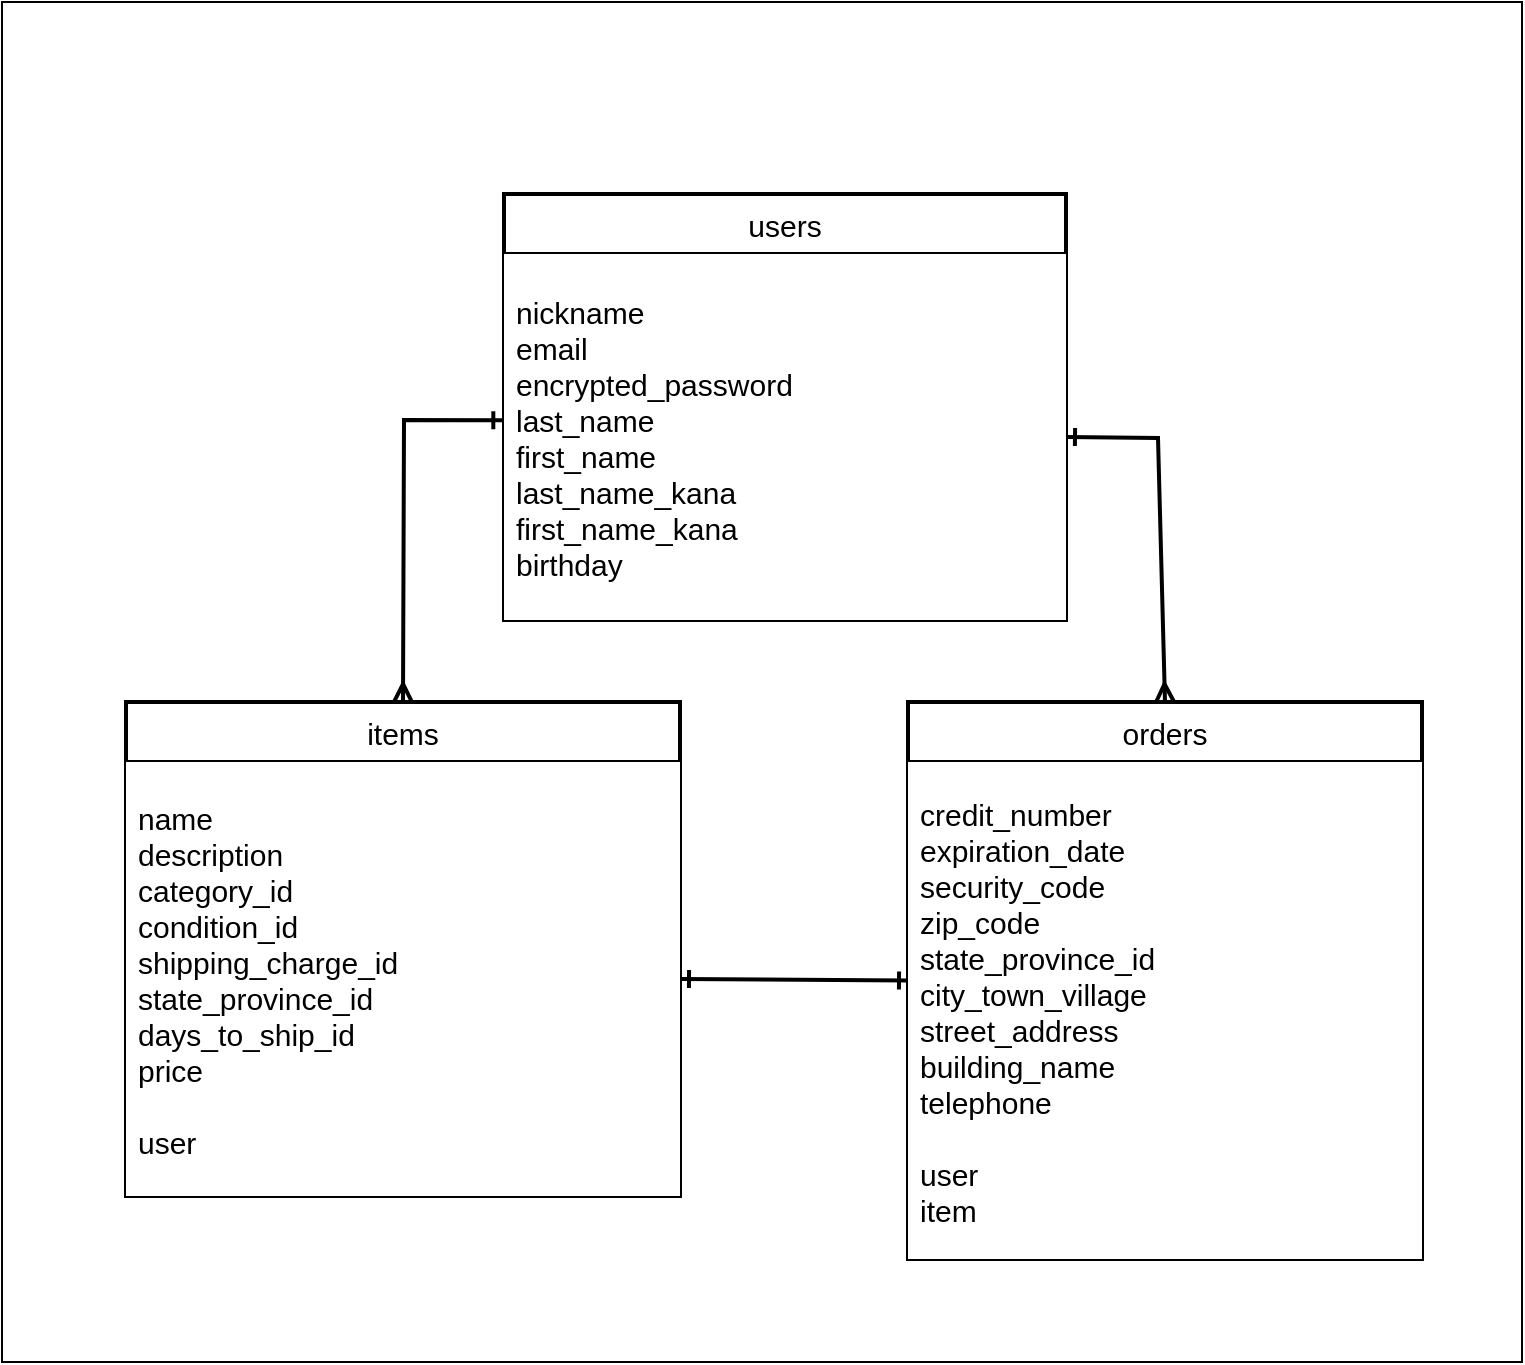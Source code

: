 <mxfile>
    <diagram id="2_ZW0WnQp9-_b3BVL0Rq" name="ページ1">
        <mxGraphModel dx="1305" dy="634" grid="1" gridSize="10" guides="1" tooltips="1" connect="1" arrows="1" fold="1" page="1" pageScale="1" pageWidth="827" pageHeight="1169" background="none" math="0" shadow="0">
            <root>
                <mxCell id="0"/>
                <mxCell id="1" parent="0"/>
                <mxCell id="33" value="" style="rounded=0;whiteSpace=wrap;html=1;labelBackgroundColor=none;labelBorderColor=none;strokeColor=default;fontSize=15;fontColor=default;fillColor=#FFFFFF;" parent="1" vertex="1">
                    <mxGeometry x="40" y="40" width="760" height="680" as="geometry"/>
                </mxCell>
                <mxCell id="12" value="users" style="swimlane;childLayout=stackLayout;horizontal=1;startSize=30;horizontalStack=0;rounded=0;fontSize=15;fontStyle=0;strokeWidth=2;resizeParent=0;resizeLast=1;shadow=0;dashed=0;align=center;labelBackgroundColor=none;labelBorderColor=none;" parent="1" vertex="1">
                    <mxGeometry x="291" y="136" width="281" height="213" as="geometry"/>
                </mxCell>
                <mxCell id="13" value="nickname&#10;email&#10;encrypted_password&#10;last_name&#10;first_name&#10;last_name_kana&#10;first_name_kana&#10;birthday" style="align=left;spacingLeft=4;fontSize=15;verticalAlign=middle;resizable=0;rotatable=0;part=1;horizontal=1;labelBackgroundColor=none;labelBorderColor=none;rounded=0;strokeColor=none;" parent="12" vertex="1">
                    <mxGeometry y="30" width="281" height="183" as="geometry"/>
                </mxCell>
                <mxCell id="27" style="edgeStyle=none;html=1;exitX=0.5;exitY=0;exitDx=0;exitDy=0;fontSize=15;entryX=-0.003;entryY=0.454;entryDx=0;entryDy=0;entryPerimeter=0;endArrow=ERone;endFill=0;strokeWidth=2;startArrow=ERmany;startFill=0;labelBackgroundColor=#000000;fontColor=default;labelBorderColor=none;rounded=0;strokeColor=#000000;" parent="1" source="14" target="13" edge="1">
                    <mxGeometry relative="1" as="geometry">
                        <mxPoint x="287" y="286" as="targetPoint"/>
                        <Array as="points">
                            <mxPoint x="241" y="249"/>
                        </Array>
                    </mxGeometry>
                </mxCell>
                <mxCell id="14" value="items" style="swimlane;childLayout=stackLayout;horizontal=1;startSize=30;horizontalStack=0;rounded=0;fontSize=15;fontStyle=0;strokeWidth=2;resizeParent=0;resizeLast=1;shadow=0;dashed=0;align=center;labelBackgroundColor=none;labelBorderColor=none;" parent="1" vertex="1">
                    <mxGeometry x="102" y="390" width="277" height="247" as="geometry"/>
                </mxCell>
                <mxCell id="15" value="name&#10;description&#10;category_id&#10;condition_id&#10;shipping_charge_id&#10;state_province_id&#10;days_to_ship_id&#10;price&#10;&#10;user" style="align=left;spacingLeft=4;fontSize=15;verticalAlign=middle;resizable=0;rotatable=0;part=1;horizontal=1;labelBackgroundColor=none;labelBorderColor=none;rounded=0;strokeColor=none;" parent="14" vertex="1">
                    <mxGeometry y="30" width="277" height="217" as="geometry"/>
                </mxCell>
                <mxCell id="16" value="orders" style="swimlane;childLayout=stackLayout;horizontal=1;startSize=30;horizontalStack=0;rounded=0;fontSize=15;fontStyle=0;strokeWidth=2;resizeParent=0;resizeLast=1;shadow=0;dashed=0;align=center;labelBackgroundColor=none;labelBorderColor=none;" parent="1" vertex="1">
                    <mxGeometry x="493" y="390" width="257" height="278.5" as="geometry"/>
                </mxCell>
                <mxCell id="17" value="credit_number&#10;expiration_date&#10;security_code&#10;zip_code&#10;state_province_id&#10;city_town_village&#10;street_address&#10;building_name&#10;telephone&#10;&#10;user&#10;item" style="align=left;spacingLeft=4;fontSize=15;verticalAlign=middle;resizable=0;rotatable=0;part=1;horizontal=1;labelBackgroundColor=none;labelBorderColor=none;rounded=0;strokeColor=none;fontColor=default;" parent="16" vertex="1">
                    <mxGeometry y="30" width="257" height="248.5" as="geometry"/>
                </mxCell>
                <mxCell id="30" style="edgeStyle=none;html=1;exitX=1;exitY=0.5;exitDx=0;exitDy=0;strokeWidth=2;fontSize=15;startArrow=ERone;startFill=0;endArrow=ERone;endFill=0;labelBackgroundColor=#000000;fontColor=default;labelBorderColor=none;rounded=0;strokeColor=#000000;entryX=0;entryY=0.5;entryDx=0;entryDy=0;" parent="1" source="15" target="16" edge="1">
                    <mxGeometry relative="1" as="geometry">
                        <mxPoint x="480" y="530" as="targetPoint"/>
                    </mxGeometry>
                </mxCell>
                <mxCell id="31" style="edgeStyle=none;html=1;exitX=1;exitY=0.5;exitDx=0;exitDy=0;entryX=0.5;entryY=0;entryDx=0;entryDy=0;strokeWidth=2;fontSize=15;startArrow=ERone;startFill=0;endArrow=ERmany;endFill=0;labelBackgroundColor=#000000;fontColor=default;labelBorderColor=none;rounded=0;strokeColor=#000000;" parent="1" source="13" target="16" edge="1">
                    <mxGeometry relative="1" as="geometry">
                        <Array as="points">
                            <mxPoint x="618" y="258"/>
                        </Array>
                    </mxGeometry>
                </mxCell>
            </root>
        </mxGraphModel>
    </diagram>
</mxfile>